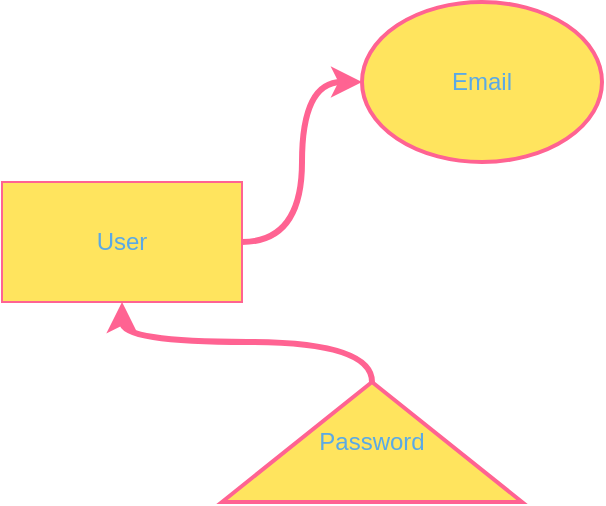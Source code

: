 <mxfile>
    <diagram id="PEog2f1BHxm9Cj_1qFBs" name="Page-1">
        <mxGraphModel dx="422" dy="330" grid="1" gridSize="10" guides="1" tooltips="1" connect="1" arrows="1" fold="1" page="0" pageScale="1" pageWidth="850" pageHeight="1100" background="none" math="0" shadow="0">
            <root>
                <mxCell id="0"/>
                <mxCell id="1" parent="0"/>
                <mxCell id="4" style="edgeStyle=orthogonalEdgeStyle;orthogonalLoop=1;jettySize=auto;html=1;entryX=0;entryY=0.5;entryDx=0;entryDy=0;strokeWidth=3;curved=1;strokeColor=#FF6392;fontColor=#5AA9E6;" edge="1" parent="1" source="2" target="3">
                    <mxGeometry relative="1" as="geometry"/>
                </mxCell>
                <mxCell id="2" value="User" style="rounded=0;whiteSpace=wrap;html=1;fillColor=#FFE45E;strokeColor=#FF6392;fontColor=#5AA9E6;" vertex="1" parent="1">
                    <mxGeometry x="30" y="140" width="120" height="60" as="geometry"/>
                </mxCell>
                <mxCell id="3" value="Email" style="ellipse;whiteSpace=wrap;html=1;strokeWidth=2;fillColor=#FFE45E;strokeColor=#FF6392;fontColor=#5AA9E6;" vertex="1" parent="1">
                    <mxGeometry x="210" y="50" width="120" height="80" as="geometry"/>
                </mxCell>
                <mxCell id="6" style="edgeStyle=orthogonalEdgeStyle;orthogonalLoop=1;jettySize=auto;html=1;strokeWidth=3;curved=1;strokeColor=#FF6392;fontColor=#5AA9E6;" edge="1" parent="1" source="5" target="2">
                    <mxGeometry relative="1" as="geometry"/>
                </mxCell>
                <mxCell id="5" value="Password" style="triangle;whiteSpace=wrap;html=1;strokeWidth=2;direction=north;fillColor=#FFE45E;strokeColor=#FF6392;fontColor=#5AA9E6;" vertex="1" parent="1">
                    <mxGeometry x="140" y="240" width="150" height="60" as="geometry"/>
                </mxCell>
            </root>
        </mxGraphModel>
    </diagram>
</mxfile>